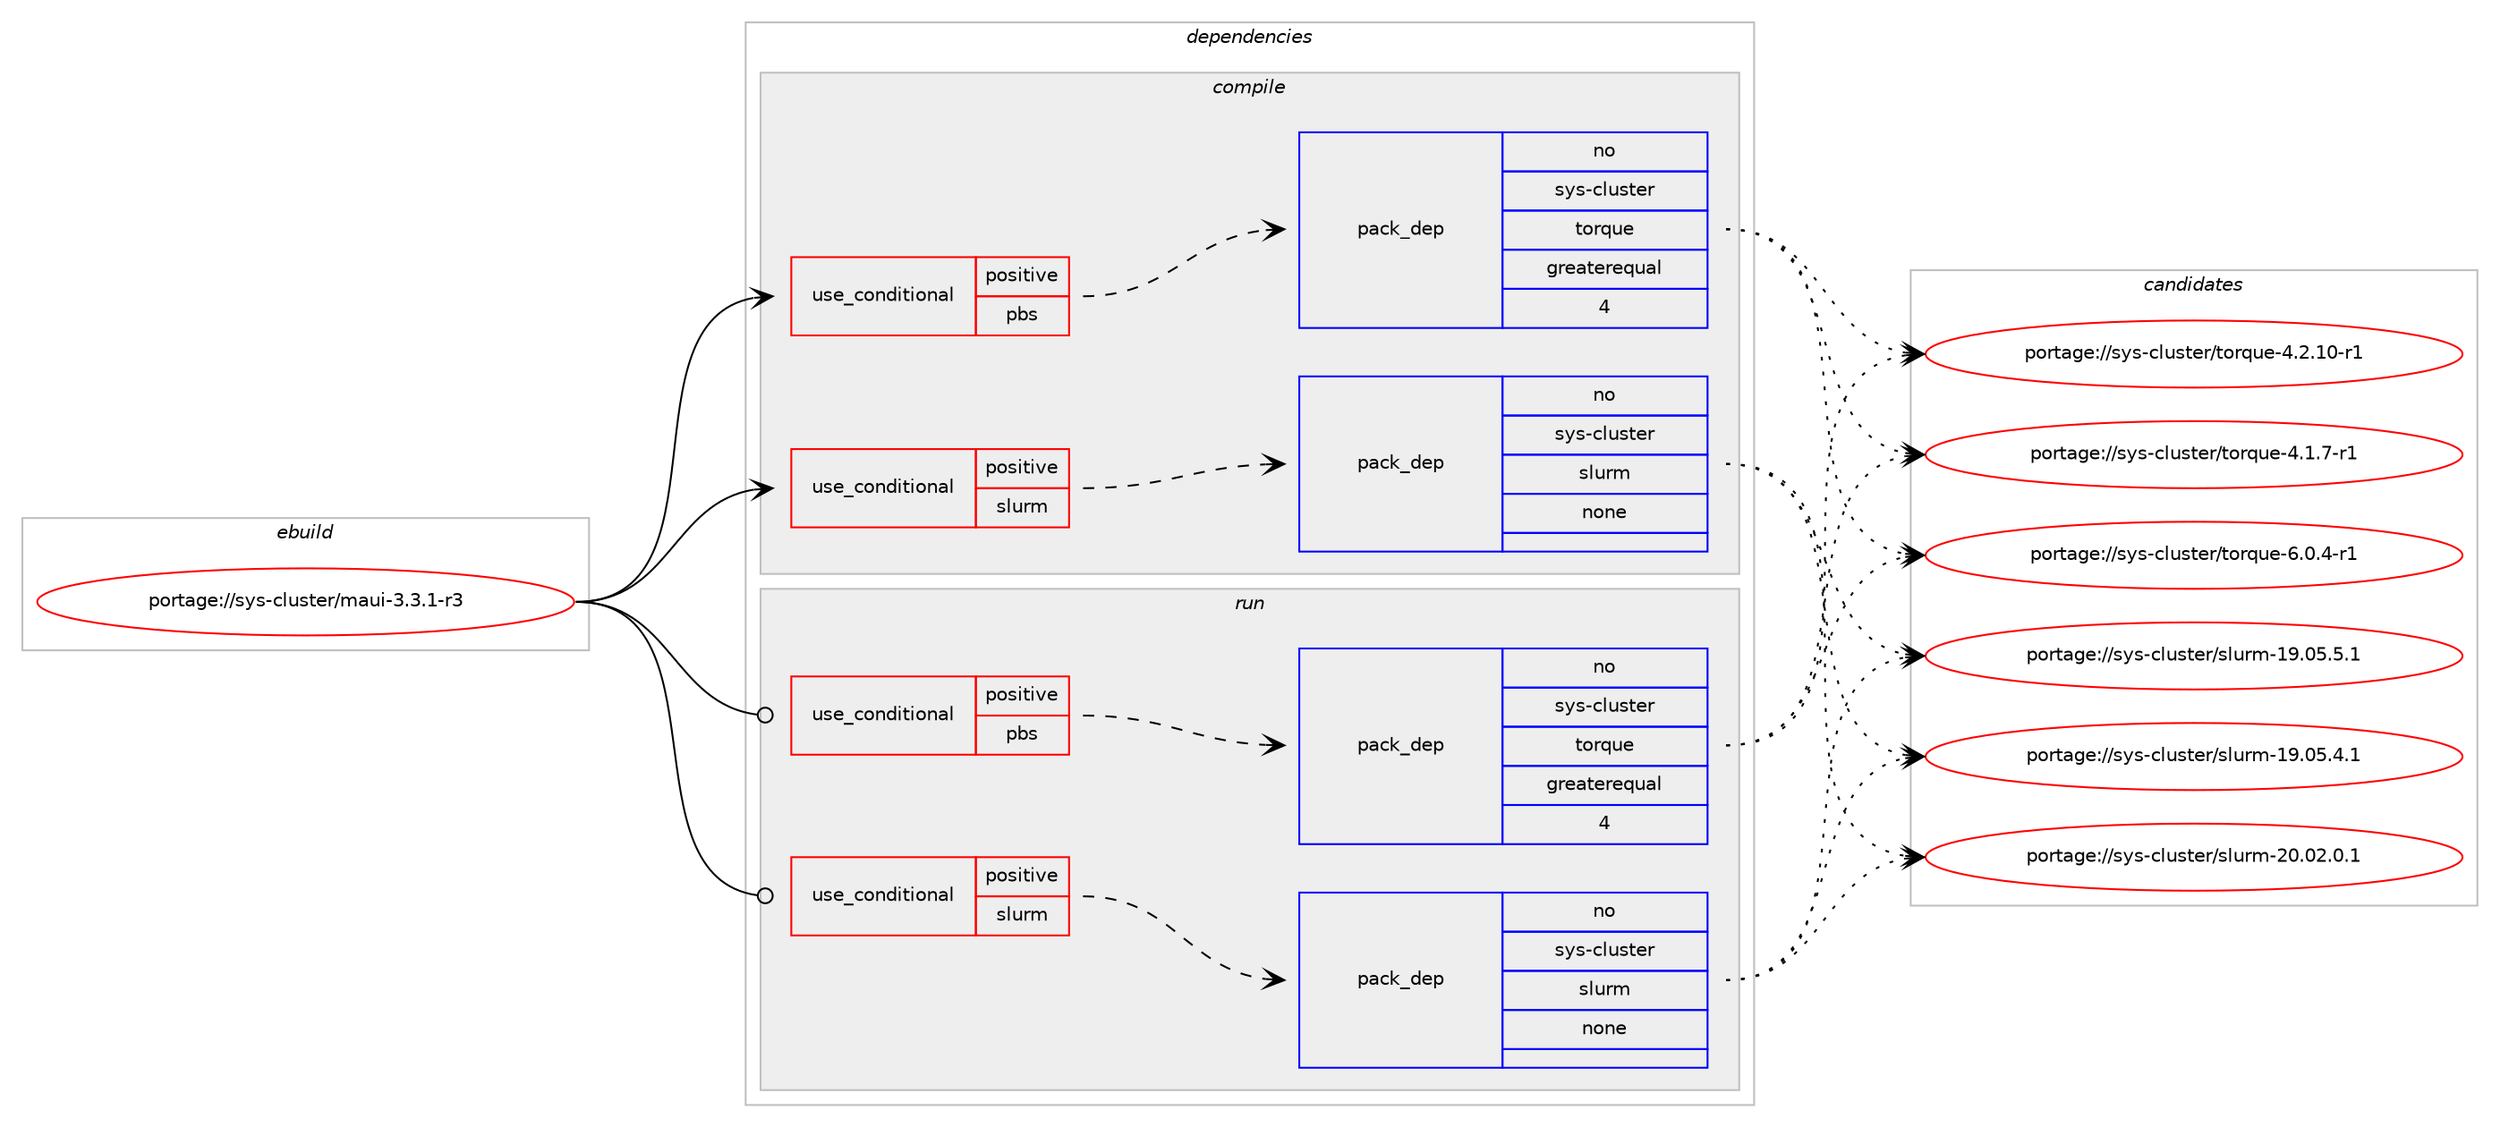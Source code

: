 digraph prolog {

# *************
# Graph options
# *************

newrank=true;
concentrate=true;
compound=true;
graph [rankdir=LR,fontname=Helvetica,fontsize=10,ranksep=1.5];#, ranksep=2.5, nodesep=0.2];
edge  [arrowhead=vee];
node  [fontname=Helvetica,fontsize=10];

# **********
# The ebuild
# **********

subgraph cluster_leftcol {
color=gray;
label=<<i>ebuild</i>>;
id [label="portage://sys-cluster/maui-3.3.1-r3", color=red, width=4, href="../sys-cluster/maui-3.3.1-r3.svg"];
}

# ****************
# The dependencies
# ****************

subgraph cluster_midcol {
color=gray;
label=<<i>dependencies</i>>;
subgraph cluster_compile {
fillcolor="#eeeeee";
style=filled;
label=<<i>compile</i>>;
subgraph cond1439 {
dependency8976 [label=<<TABLE BORDER="0" CELLBORDER="1" CELLSPACING="0" CELLPADDING="4"><TR><TD ROWSPAN="3" CELLPADDING="10">use_conditional</TD></TR><TR><TD>positive</TD></TR><TR><TD>pbs</TD></TR></TABLE>>, shape=none, color=red];
subgraph pack7404 {
dependency8977 [label=<<TABLE BORDER="0" CELLBORDER="1" CELLSPACING="0" CELLPADDING="4" WIDTH="220"><TR><TD ROWSPAN="6" CELLPADDING="30">pack_dep</TD></TR><TR><TD WIDTH="110">no</TD></TR><TR><TD>sys-cluster</TD></TR><TR><TD>torque</TD></TR><TR><TD>greaterequal</TD></TR><TR><TD>4</TD></TR></TABLE>>, shape=none, color=blue];
}
dependency8976:e -> dependency8977:w [weight=20,style="dashed",arrowhead="vee"];
}
id:e -> dependency8976:w [weight=20,style="solid",arrowhead="vee"];
subgraph cond1440 {
dependency8978 [label=<<TABLE BORDER="0" CELLBORDER="1" CELLSPACING="0" CELLPADDING="4"><TR><TD ROWSPAN="3" CELLPADDING="10">use_conditional</TD></TR><TR><TD>positive</TD></TR><TR><TD>slurm</TD></TR></TABLE>>, shape=none, color=red];
subgraph pack7405 {
dependency8979 [label=<<TABLE BORDER="0" CELLBORDER="1" CELLSPACING="0" CELLPADDING="4" WIDTH="220"><TR><TD ROWSPAN="6" CELLPADDING="30">pack_dep</TD></TR><TR><TD WIDTH="110">no</TD></TR><TR><TD>sys-cluster</TD></TR><TR><TD>slurm</TD></TR><TR><TD>none</TD></TR><TR><TD></TD></TR></TABLE>>, shape=none, color=blue];
}
dependency8978:e -> dependency8979:w [weight=20,style="dashed",arrowhead="vee"];
}
id:e -> dependency8978:w [weight=20,style="solid",arrowhead="vee"];
}
subgraph cluster_compileandrun {
fillcolor="#eeeeee";
style=filled;
label=<<i>compile and run</i>>;
}
subgraph cluster_run {
fillcolor="#eeeeee";
style=filled;
label=<<i>run</i>>;
subgraph cond1441 {
dependency8980 [label=<<TABLE BORDER="0" CELLBORDER="1" CELLSPACING="0" CELLPADDING="4"><TR><TD ROWSPAN="3" CELLPADDING="10">use_conditional</TD></TR><TR><TD>positive</TD></TR><TR><TD>pbs</TD></TR></TABLE>>, shape=none, color=red];
subgraph pack7406 {
dependency8981 [label=<<TABLE BORDER="0" CELLBORDER="1" CELLSPACING="0" CELLPADDING="4" WIDTH="220"><TR><TD ROWSPAN="6" CELLPADDING="30">pack_dep</TD></TR><TR><TD WIDTH="110">no</TD></TR><TR><TD>sys-cluster</TD></TR><TR><TD>torque</TD></TR><TR><TD>greaterequal</TD></TR><TR><TD>4</TD></TR></TABLE>>, shape=none, color=blue];
}
dependency8980:e -> dependency8981:w [weight=20,style="dashed",arrowhead="vee"];
}
id:e -> dependency8980:w [weight=20,style="solid",arrowhead="odot"];
subgraph cond1442 {
dependency8982 [label=<<TABLE BORDER="0" CELLBORDER="1" CELLSPACING="0" CELLPADDING="4"><TR><TD ROWSPAN="3" CELLPADDING="10">use_conditional</TD></TR><TR><TD>positive</TD></TR><TR><TD>slurm</TD></TR></TABLE>>, shape=none, color=red];
subgraph pack7407 {
dependency8983 [label=<<TABLE BORDER="0" CELLBORDER="1" CELLSPACING="0" CELLPADDING="4" WIDTH="220"><TR><TD ROWSPAN="6" CELLPADDING="30">pack_dep</TD></TR><TR><TD WIDTH="110">no</TD></TR><TR><TD>sys-cluster</TD></TR><TR><TD>slurm</TD></TR><TR><TD>none</TD></TR><TR><TD></TD></TR></TABLE>>, shape=none, color=blue];
}
dependency8982:e -> dependency8983:w [weight=20,style="dashed",arrowhead="vee"];
}
id:e -> dependency8982:w [weight=20,style="solid",arrowhead="odot"];
}
}

# **************
# The candidates
# **************

subgraph cluster_choices {
rank=same;
color=gray;
label=<<i>candidates</i>>;

subgraph choice7404 {
color=black;
nodesep=1;
choice1151211154599108117115116101114471161111141131171014554464846524511449 [label="portage://sys-cluster/torque-6.0.4-r1", color=red, width=4,href="../sys-cluster/torque-6.0.4-r1.svg"];
choice115121115459910811711511610111447116111114113117101455246504649484511449 [label="portage://sys-cluster/torque-4.2.10-r1", color=red, width=4,href="../sys-cluster/torque-4.2.10-r1.svg"];
choice1151211154599108117115116101114471161111141131171014552464946554511449 [label="portage://sys-cluster/torque-4.1.7-r1", color=red, width=4,href="../sys-cluster/torque-4.1.7-r1.svg"];
dependency8977:e -> choice1151211154599108117115116101114471161111141131171014554464846524511449:w [style=dotted,weight="100"];
dependency8977:e -> choice115121115459910811711511610111447116111114113117101455246504649484511449:w [style=dotted,weight="100"];
dependency8977:e -> choice1151211154599108117115116101114471161111141131171014552464946554511449:w [style=dotted,weight="100"];
}
subgraph choice7405 {
color=black;
nodesep=1;
choice11512111545991081171151161011144711510811711410945504846485046484649 [label="portage://sys-cluster/slurm-20.02.0.1", color=red, width=4,href="../sys-cluster/slurm-20.02.0.1.svg"];
choice11512111545991081171151161011144711510811711410945495746485346534649 [label="portage://sys-cluster/slurm-19.05.5.1", color=red, width=4,href="../sys-cluster/slurm-19.05.5.1.svg"];
choice11512111545991081171151161011144711510811711410945495746485346524649 [label="portage://sys-cluster/slurm-19.05.4.1", color=red, width=4,href="../sys-cluster/slurm-19.05.4.1.svg"];
dependency8979:e -> choice11512111545991081171151161011144711510811711410945504846485046484649:w [style=dotted,weight="100"];
dependency8979:e -> choice11512111545991081171151161011144711510811711410945495746485346534649:w [style=dotted,weight="100"];
dependency8979:e -> choice11512111545991081171151161011144711510811711410945495746485346524649:w [style=dotted,weight="100"];
}
subgraph choice7406 {
color=black;
nodesep=1;
choice1151211154599108117115116101114471161111141131171014554464846524511449 [label="portage://sys-cluster/torque-6.0.4-r1", color=red, width=4,href="../sys-cluster/torque-6.0.4-r1.svg"];
choice115121115459910811711511610111447116111114113117101455246504649484511449 [label="portage://sys-cluster/torque-4.2.10-r1", color=red, width=4,href="../sys-cluster/torque-4.2.10-r1.svg"];
choice1151211154599108117115116101114471161111141131171014552464946554511449 [label="portage://sys-cluster/torque-4.1.7-r1", color=red, width=4,href="../sys-cluster/torque-4.1.7-r1.svg"];
dependency8981:e -> choice1151211154599108117115116101114471161111141131171014554464846524511449:w [style=dotted,weight="100"];
dependency8981:e -> choice115121115459910811711511610111447116111114113117101455246504649484511449:w [style=dotted,weight="100"];
dependency8981:e -> choice1151211154599108117115116101114471161111141131171014552464946554511449:w [style=dotted,weight="100"];
}
subgraph choice7407 {
color=black;
nodesep=1;
choice11512111545991081171151161011144711510811711410945504846485046484649 [label="portage://sys-cluster/slurm-20.02.0.1", color=red, width=4,href="../sys-cluster/slurm-20.02.0.1.svg"];
choice11512111545991081171151161011144711510811711410945495746485346534649 [label="portage://sys-cluster/slurm-19.05.5.1", color=red, width=4,href="../sys-cluster/slurm-19.05.5.1.svg"];
choice11512111545991081171151161011144711510811711410945495746485346524649 [label="portage://sys-cluster/slurm-19.05.4.1", color=red, width=4,href="../sys-cluster/slurm-19.05.4.1.svg"];
dependency8983:e -> choice11512111545991081171151161011144711510811711410945504846485046484649:w [style=dotted,weight="100"];
dependency8983:e -> choice11512111545991081171151161011144711510811711410945495746485346534649:w [style=dotted,weight="100"];
dependency8983:e -> choice11512111545991081171151161011144711510811711410945495746485346524649:w [style=dotted,weight="100"];
}
}

}
